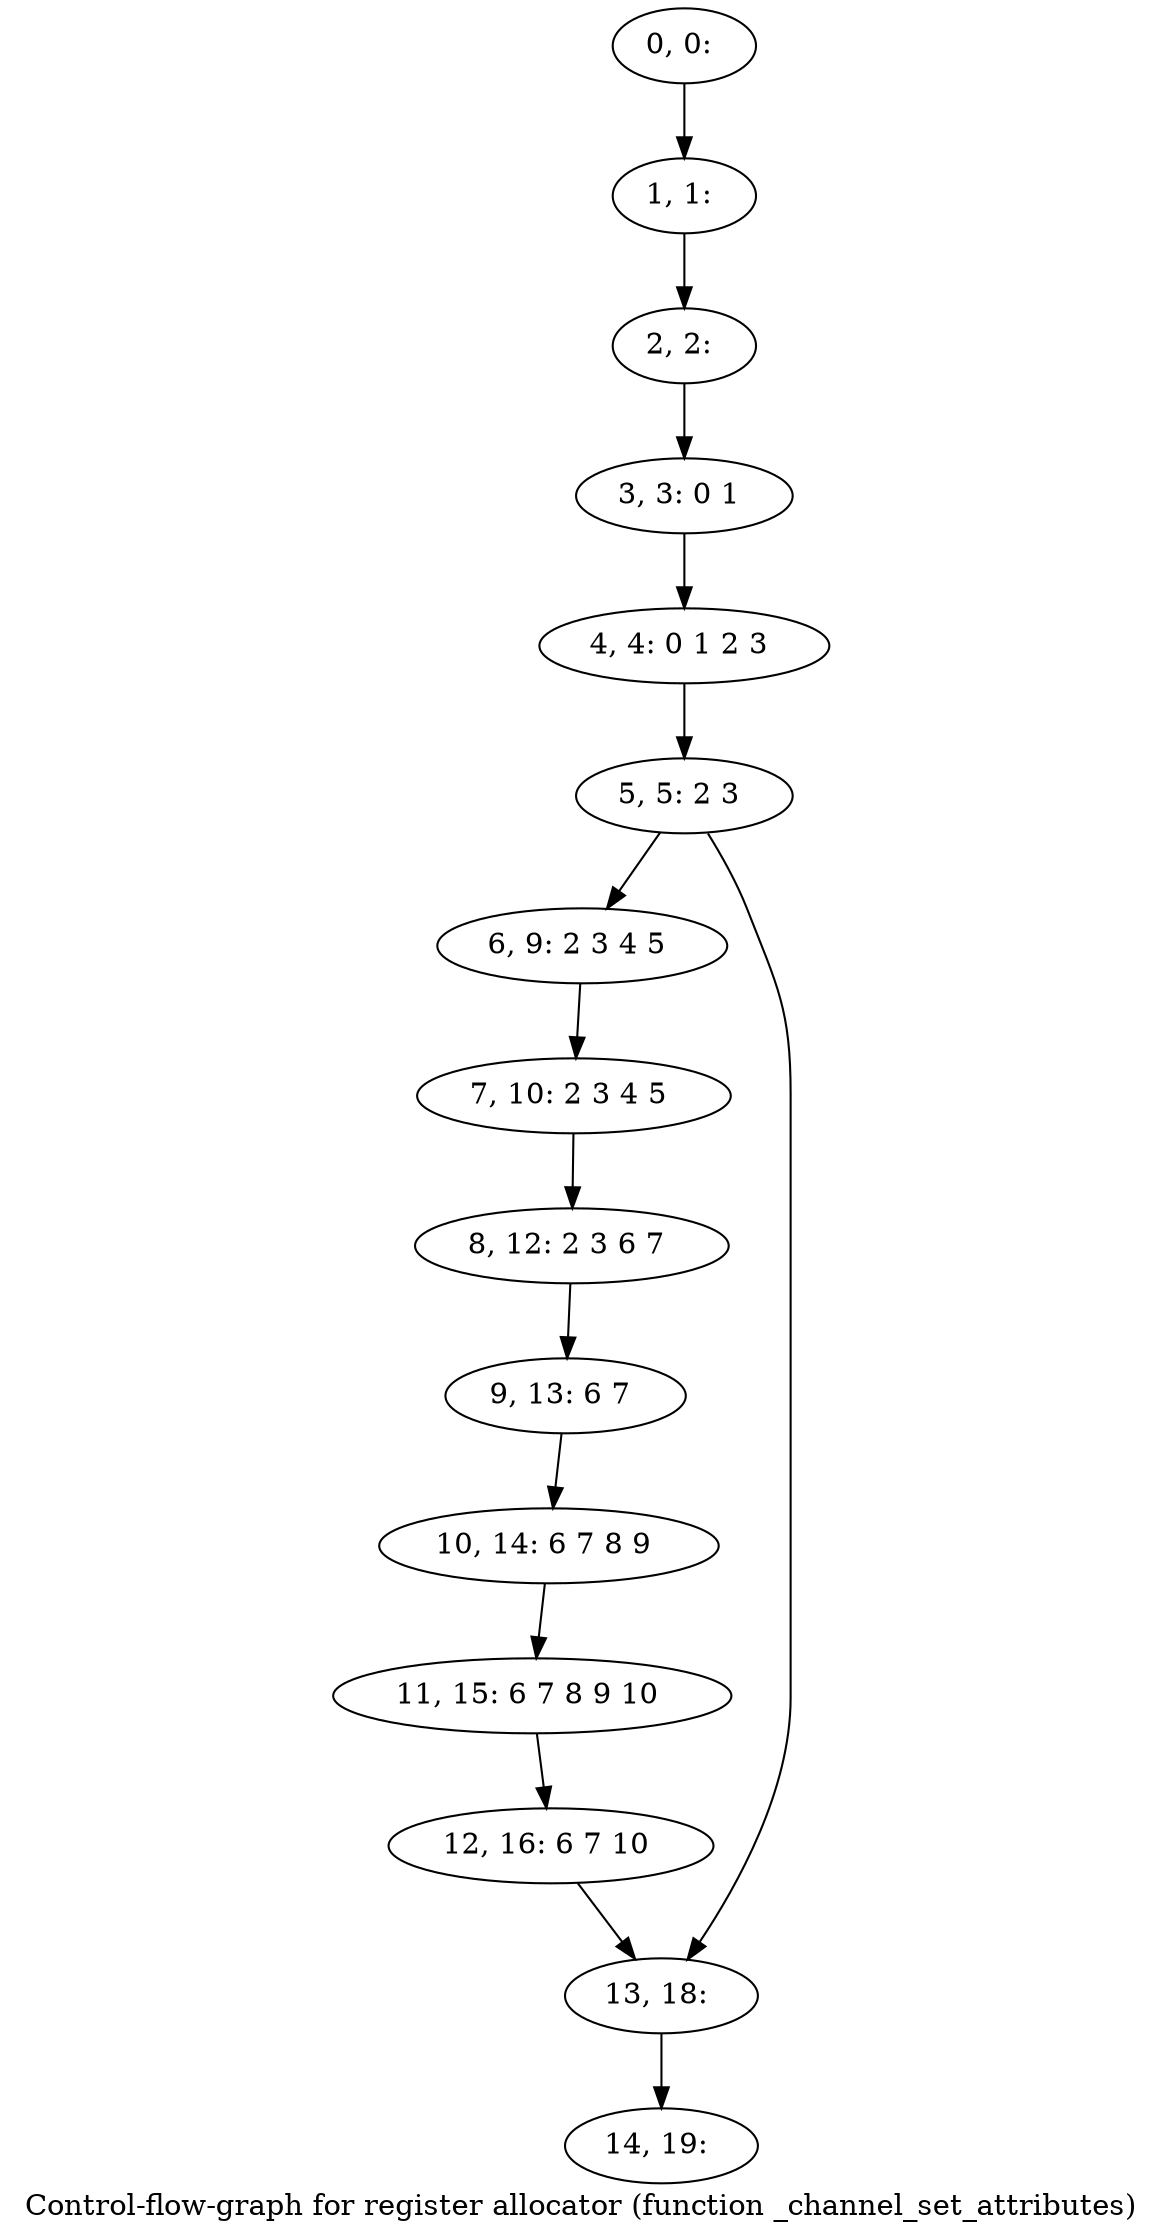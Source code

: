 digraph G {
graph [label="Control-flow-graph for register allocator (function _channel_set_attributes)"]
0[label="0, 0: "];
1[label="1, 1: "];
2[label="2, 2: "];
3[label="3, 3: 0 1 "];
4[label="4, 4: 0 1 2 3 "];
5[label="5, 5: 2 3 "];
6[label="6, 9: 2 3 4 5 "];
7[label="7, 10: 2 3 4 5 "];
8[label="8, 12: 2 3 6 7 "];
9[label="9, 13: 6 7 "];
10[label="10, 14: 6 7 8 9 "];
11[label="11, 15: 6 7 8 9 10 "];
12[label="12, 16: 6 7 10 "];
13[label="13, 18: "];
14[label="14, 19: "];
0->1 ;
1->2 ;
2->3 ;
3->4 ;
4->5 ;
5->6 ;
5->13 ;
6->7 ;
7->8 ;
8->9 ;
9->10 ;
10->11 ;
11->12 ;
12->13 ;
13->14 ;
}
